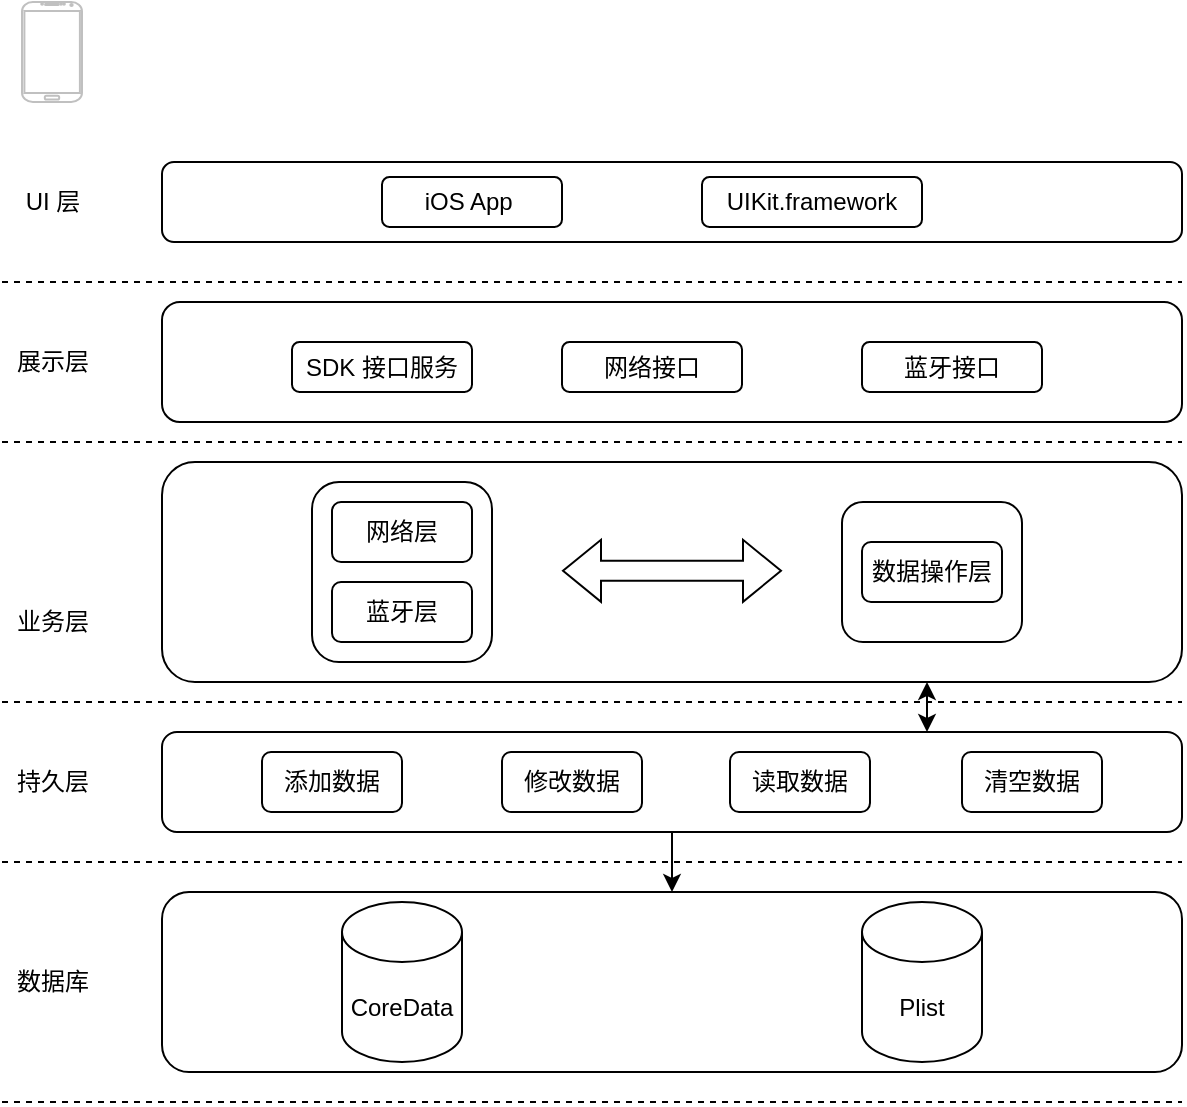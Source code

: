 <mxfile version="18.0.1" type="github">
  <diagram id="sMabypkM0ru-lHOAoVkF" name="Page-1">
    <mxGraphModel dx="1086" dy="741" grid="1" gridSize="10" guides="1" tooltips="1" connect="1" arrows="1" fold="1" page="1" pageScale="1" pageWidth="827" pageHeight="1169" math="0" shadow="0">
      <root>
        <mxCell id="0" />
        <mxCell id="1" parent="0" />
        <mxCell id="hKYgseLh9XZmj9BKmWUC-18" value="" style="rounded=1;whiteSpace=wrap;html=1;" parent="1" vertex="1">
          <mxGeometry x="120" y="360" width="510" height="110" as="geometry" />
        </mxCell>
        <mxCell id="aBt0ebhu9R7T6RjYbzfd-26" value="" style="rounded=1;whiteSpace=wrap;html=1;" vertex="1" parent="1">
          <mxGeometry x="195" y="370" width="90" height="90" as="geometry" />
        </mxCell>
        <mxCell id="hKYgseLh9XZmj9BKmWUC-15" value="" style="rounded=1;whiteSpace=wrap;html=1;" parent="1" vertex="1">
          <mxGeometry x="120" y="575" width="510" height="90" as="geometry" />
        </mxCell>
        <mxCell id="hKYgseLh9XZmj9BKmWUC-2" value="" style="endArrow=none;dashed=1;html=1;rounded=0;" parent="1" edge="1">
          <mxGeometry width="50" height="50" relative="1" as="geometry">
            <mxPoint x="40" y="350" as="sourcePoint" />
            <mxPoint x="630" y="350" as="targetPoint" />
          </mxGeometry>
        </mxCell>
        <mxCell id="hKYgseLh9XZmj9BKmWUC-3" value="展示层" style="text;html=1;align=center;verticalAlign=middle;resizable=0;points=[];autosize=1;strokeColor=none;fillColor=none;" parent="1" vertex="1">
          <mxGeometry x="40" y="300" width="50" height="20" as="geometry" />
        </mxCell>
        <mxCell id="hKYgseLh9XZmj9BKmWUC-4" value="业务层&lt;br&gt;" style="text;html=1;align=center;verticalAlign=middle;resizable=0;points=[];autosize=1;strokeColor=none;fillColor=none;" parent="1" vertex="1">
          <mxGeometry x="40" y="430" width="50" height="20" as="geometry" />
        </mxCell>
        <mxCell id="hKYgseLh9XZmj9BKmWUC-6" value="" style="endArrow=none;dashed=1;html=1;rounded=0;" parent="1" edge="1">
          <mxGeometry width="50" height="50" relative="1" as="geometry">
            <mxPoint x="40" y="480" as="sourcePoint" />
            <mxPoint x="630" y="480" as="targetPoint" />
          </mxGeometry>
        </mxCell>
        <mxCell id="hKYgseLh9XZmj9BKmWUC-7" value="持久层" style="text;html=1;align=center;verticalAlign=middle;resizable=0;points=[];autosize=1;strokeColor=none;fillColor=none;" parent="1" vertex="1">
          <mxGeometry x="40" y="510" width="50" height="20" as="geometry" />
        </mxCell>
        <mxCell id="hKYgseLh9XZmj9BKmWUC-8" value="" style="endArrow=none;dashed=1;html=1;rounded=0;" parent="1" edge="1">
          <mxGeometry width="50" height="50" relative="1" as="geometry">
            <mxPoint x="40" y="560" as="sourcePoint" />
            <mxPoint x="630" y="560" as="targetPoint" />
          </mxGeometry>
        </mxCell>
        <mxCell id="hKYgseLh9XZmj9BKmWUC-9" value="数据库" style="text;html=1;align=center;verticalAlign=middle;resizable=0;points=[];autosize=1;strokeColor=none;fillColor=none;" parent="1" vertex="1">
          <mxGeometry x="40" y="610" width="50" height="20" as="geometry" />
        </mxCell>
        <mxCell id="hKYgseLh9XZmj9BKmWUC-10" value="" style="endArrow=none;dashed=1;html=1;rounded=0;" parent="1" edge="1">
          <mxGeometry width="50" height="50" relative="1" as="geometry">
            <mxPoint x="40" y="680" as="sourcePoint" />
            <mxPoint x="630" y="680" as="targetPoint" />
          </mxGeometry>
        </mxCell>
        <mxCell id="hKYgseLh9XZmj9BKmWUC-11" value="CoreData" style="shape=cylinder3;whiteSpace=wrap;html=1;boundedLbl=1;backgroundOutline=1;size=15;" parent="1" vertex="1">
          <mxGeometry x="210" y="580" width="60" height="80" as="geometry" />
        </mxCell>
        <mxCell id="hKYgseLh9XZmj9BKmWUC-12" value="Plist" style="shape=cylinder3;whiteSpace=wrap;html=1;boundedLbl=1;backgroundOutline=1;size=15;" parent="1" vertex="1">
          <mxGeometry x="470" y="580" width="60" height="80" as="geometry" />
        </mxCell>
        <mxCell id="hKYgseLh9XZmj9BKmWUC-13" value="" style="endArrow=none;dashed=1;html=1;rounded=0;" parent="1" edge="1">
          <mxGeometry width="50" height="50" relative="1" as="geometry">
            <mxPoint x="40" y="270" as="sourcePoint" />
            <mxPoint x="630" y="270" as="targetPoint" />
          </mxGeometry>
        </mxCell>
        <mxCell id="hKYgseLh9XZmj9BKmWUC-14" value="UI 层" style="text;html=1;align=center;verticalAlign=middle;resizable=0;points=[];autosize=1;strokeColor=none;fillColor=none;" parent="1" vertex="1">
          <mxGeometry x="45" y="220" width="40" height="20" as="geometry" />
        </mxCell>
        <mxCell id="aBt0ebhu9R7T6RjYbzfd-8" style="edgeStyle=orthogonalEdgeStyle;rounded=0;orthogonalLoop=1;jettySize=auto;html=1;exitX=0.5;exitY=1;exitDx=0;exitDy=0;entryX=0.5;entryY=0;entryDx=0;entryDy=0;" edge="1" parent="1" source="hKYgseLh9XZmj9BKmWUC-17" target="hKYgseLh9XZmj9BKmWUC-15">
          <mxGeometry relative="1" as="geometry" />
        </mxCell>
        <mxCell id="hKYgseLh9XZmj9BKmWUC-17" value="" style="rounded=1;whiteSpace=wrap;html=1;" parent="1" vertex="1">
          <mxGeometry x="120" y="495" width="510" height="50" as="geometry" />
        </mxCell>
        <mxCell id="hKYgseLh9XZmj9BKmWUC-19" value="" style="rounded=1;whiteSpace=wrap;html=1;" parent="1" vertex="1">
          <mxGeometry x="120" y="280" width="510" height="60" as="geometry" />
        </mxCell>
        <mxCell id="hKYgseLh9XZmj9BKmWUC-21" value="网络层" style="rounded=1;whiteSpace=wrap;html=1;" parent="1" vertex="1">
          <mxGeometry x="205" y="380" width="70" height="30" as="geometry" />
        </mxCell>
        <mxCell id="hKYgseLh9XZmj9BKmWUC-23" value="修改数据" style="rounded=1;whiteSpace=wrap;html=1;" parent="1" vertex="1">
          <mxGeometry x="290" y="505" width="70" height="30" as="geometry" />
        </mxCell>
        <mxCell id="hKYgseLh9XZmj9BKmWUC-24" value="读取数据" style="rounded=1;whiteSpace=wrap;html=1;" parent="1" vertex="1">
          <mxGeometry x="404" y="505" width="70" height="30" as="geometry" />
        </mxCell>
        <mxCell id="aBt0ebhu9R7T6RjYbzfd-1" value="添加数据" style="rounded=1;whiteSpace=wrap;html=1;" vertex="1" parent="1">
          <mxGeometry x="170" y="505" width="70" height="30" as="geometry" />
        </mxCell>
        <mxCell id="aBt0ebhu9R7T6RjYbzfd-2" value="蓝牙层" style="rounded=1;whiteSpace=wrap;html=1;" vertex="1" parent="1">
          <mxGeometry x="205" y="420" width="70" height="30" as="geometry" />
        </mxCell>
        <mxCell id="aBt0ebhu9R7T6RjYbzfd-9" value="" style="verticalLabelPosition=bottom;verticalAlign=top;html=1;shadow=0;dashed=0;strokeWidth=1;shape=mxgraph.android.phone2;strokeColor=#c0c0c0;" vertex="1" parent="1">
          <mxGeometry x="50" y="130" width="30" height="50" as="geometry" />
        </mxCell>
        <mxCell id="aBt0ebhu9R7T6RjYbzfd-10" value="" style="rounded=1;whiteSpace=wrap;html=1;" vertex="1" parent="1">
          <mxGeometry x="120" y="210" width="510" height="40" as="geometry" />
        </mxCell>
        <mxCell id="aBt0ebhu9R7T6RjYbzfd-12" value="iOS App&amp;nbsp;" style="rounded=1;whiteSpace=wrap;html=1;" vertex="1" parent="1">
          <mxGeometry x="230" y="217.5" width="90" height="25" as="geometry" />
        </mxCell>
        <mxCell id="aBt0ebhu9R7T6RjYbzfd-15" value="UIKit.framework" style="rounded=1;whiteSpace=wrap;html=1;" vertex="1" parent="1">
          <mxGeometry x="390" y="217.5" width="110" height="25" as="geometry" />
        </mxCell>
        <mxCell id="aBt0ebhu9R7T6RjYbzfd-16" value="清空数据" style="rounded=1;whiteSpace=wrap;html=1;" vertex="1" parent="1">
          <mxGeometry x="520" y="505" width="70" height="30" as="geometry" />
        </mxCell>
        <mxCell id="aBt0ebhu9R7T6RjYbzfd-21" value="" style="endArrow=classic;startArrow=classic;html=1;rounded=0;entryX=0.75;entryY=1;entryDx=0;entryDy=0;exitX=0.75;exitY=0;exitDx=0;exitDy=0;" edge="1" parent="1" source="hKYgseLh9XZmj9BKmWUC-17" target="hKYgseLh9XZmj9BKmWUC-18">
          <mxGeometry width="50" height="50" relative="1" as="geometry">
            <mxPoint x="700" y="510" as="sourcePoint" />
            <mxPoint x="750" y="460" as="targetPoint" />
          </mxGeometry>
        </mxCell>
        <mxCell id="aBt0ebhu9R7T6RjYbzfd-30" value="" style="shape=flexArrow;endArrow=classic;startArrow=classic;html=1;rounded=0;" edge="1" parent="1">
          <mxGeometry width="100" height="100" relative="1" as="geometry">
            <mxPoint x="320" y="414.41" as="sourcePoint" />
            <mxPoint x="430" y="414.41" as="targetPoint" />
          </mxGeometry>
        </mxCell>
        <mxCell id="aBt0ebhu9R7T6RjYbzfd-31" value="" style="rounded=1;whiteSpace=wrap;html=1;" vertex="1" parent="1">
          <mxGeometry x="460" y="380" width="90" height="70" as="geometry" />
        </mxCell>
        <mxCell id="aBt0ebhu9R7T6RjYbzfd-17" value="数据操作层" style="rounded=1;whiteSpace=wrap;html=1;" vertex="1" parent="1">
          <mxGeometry x="470" y="400" width="70" height="30" as="geometry" />
        </mxCell>
        <mxCell id="aBt0ebhu9R7T6RjYbzfd-34" value="SDK 接口服务" style="rounded=1;whiteSpace=wrap;html=1;" vertex="1" parent="1">
          <mxGeometry x="185" y="300" width="90" height="25" as="geometry" />
        </mxCell>
        <mxCell id="aBt0ebhu9R7T6RjYbzfd-35" value="网络接口" style="rounded=1;whiteSpace=wrap;html=1;" vertex="1" parent="1">
          <mxGeometry x="320" y="300" width="90" height="25" as="geometry" />
        </mxCell>
        <mxCell id="aBt0ebhu9R7T6RjYbzfd-36" value="蓝牙接口" style="rounded=1;whiteSpace=wrap;html=1;" vertex="1" parent="1">
          <mxGeometry x="470" y="300" width="90" height="25" as="geometry" />
        </mxCell>
      </root>
    </mxGraphModel>
  </diagram>
</mxfile>

